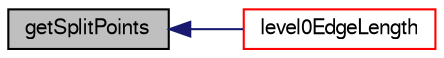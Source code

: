 digraph "getSplitPoints"
{
  bgcolor="transparent";
  edge [fontname="FreeSans",fontsize="10",labelfontname="FreeSans",labelfontsize="10"];
  node [fontname="FreeSans",fontsize="10",shape=record];
  rankdir="LR";
  Node6824 [label="getSplitPoints",height=0.2,width=0.4,color="black", fillcolor="grey75", style="filled", fontcolor="black"];
  Node6824 -> Node6825 [dir="back",color="midnightblue",fontsize="10",style="solid",fontname="FreeSans"];
  Node6825 [label="level0EdgeLength",height=0.2,width=0.4,color="red",URL="$a21654.html#a5038ef57fdb5e24db3472bc037c5a270",tooltip="Typical edge length between unrefined points. "];
}
